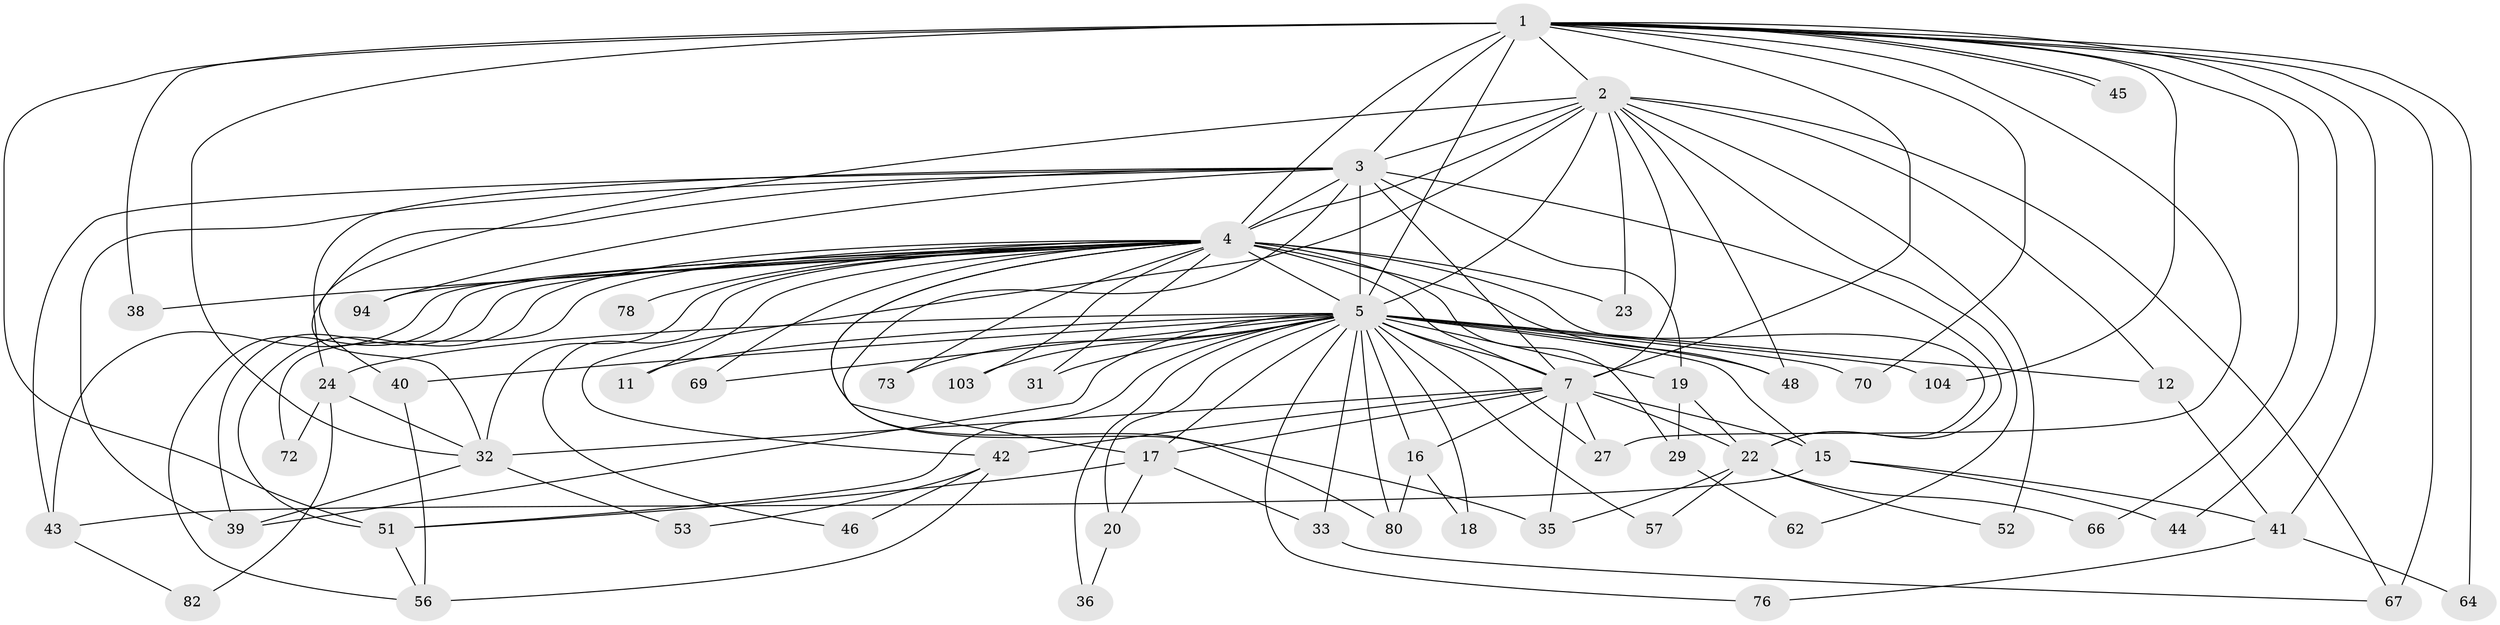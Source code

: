 // original degree distribution, {30: 0.009174311926605505, 17: 0.009174311926605505, 20: 0.009174311926605505, 27: 0.009174311926605505, 18: 0.01834862385321101, 15: 0.009174311926605505, 21: 0.01834862385321101, 22: 0.009174311926605505, 2: 0.5688073394495413, 4: 0.08256880733944955, 5: 0.03669724770642202, 6: 0.027522935779816515, 3: 0.1651376146788991, 9: 0.009174311926605505, 8: 0.01834862385321101}
// Generated by graph-tools (version 1.1) at 2025/13/03/09/25 04:13:55]
// undirected, 54 vertices, 129 edges
graph export_dot {
graph [start="1"]
  node [color=gray90,style=filled];
  1;
  2;
  3;
  4 [super="+8+63+92+99"];
  5 [super="+6+9+90+107+13"];
  7 [super="+34+21"];
  11;
  12;
  15;
  16;
  17;
  18;
  19 [super="+50"];
  20;
  22;
  23;
  24;
  27 [super="+79+77"];
  29;
  31;
  32 [super="+49+88+74"];
  33 [super="+37"];
  35 [super="+106"];
  36;
  38 [super="+58"];
  39 [super="+47"];
  40;
  41 [super="+55"];
  42;
  43 [super="+91"];
  44;
  45;
  46;
  48 [super="+100"];
  51 [super="+61+54+68"];
  52;
  53;
  56 [super="+101+84"];
  57;
  62;
  64;
  66;
  67 [super="+105"];
  69;
  70;
  72;
  73 [super="+96"];
  76;
  78;
  80;
  82;
  94;
  103;
  104;
  1 -- 2;
  1 -- 3;
  1 -- 4 [weight=5];
  1 -- 5 [weight=6];
  1 -- 7 [weight=4];
  1 -- 27;
  1 -- 44;
  1 -- 45;
  1 -- 45;
  1 -- 64;
  1 -- 66;
  1 -- 67;
  1 -- 70;
  1 -- 104;
  1 -- 38;
  1 -- 32;
  1 -- 51;
  1 -- 41;
  2 -- 3;
  2 -- 4 [weight=2];
  2 -- 5 [weight=4];
  2 -- 7;
  2 -- 12;
  2 -- 23;
  2 -- 42;
  2 -- 48;
  2 -- 52;
  2 -- 62;
  2 -- 67;
  2 -- 32;
  3 -- 4 [weight=3];
  3 -- 5 [weight=6];
  3 -- 7;
  3 -- 17;
  3 -- 22;
  3 -- 24;
  3 -- 39;
  3 -- 40;
  3 -- 94;
  3 -- 43;
  3 -- 19;
  4 -- 5 [weight=12];
  4 -- 7 [weight=3];
  4 -- 11;
  4 -- 22;
  4 -- 23;
  4 -- 29;
  4 -- 31;
  4 -- 38 [weight=2];
  4 -- 39;
  4 -- 43;
  4 -- 46;
  4 -- 69;
  4 -- 78 [weight=2];
  4 -- 72;
  4 -- 94;
  4 -- 35;
  4 -- 103;
  4 -- 48;
  4 -- 56;
  4 -- 73;
  4 -- 51;
  4 -- 80;
  4 -- 32;
  5 -- 7 [weight=7];
  5 -- 36;
  5 -- 69;
  5 -- 11;
  5 -- 12 [weight=2];
  5 -- 73 [weight=2];
  5 -- 17;
  5 -- 19 [weight=4];
  5 -- 33 [weight=2];
  5 -- 103;
  5 -- 104;
  5 -- 48;
  5 -- 70;
  5 -- 76;
  5 -- 15;
  5 -- 16;
  5 -- 80;
  5 -- 18;
  5 -- 20;
  5 -- 51 [weight=2];
  5 -- 57;
  5 -- 27;
  5 -- 39;
  5 -- 24;
  5 -- 40;
  5 -- 31;
  7 -- 15;
  7 -- 16;
  7 -- 42;
  7 -- 17;
  7 -- 35;
  7 -- 22;
  7 -- 27 [weight=2];
  7 -- 32 [weight=2];
  12 -- 41;
  15 -- 41;
  15 -- 43;
  15 -- 44;
  16 -- 18;
  16 -- 80;
  17 -- 20;
  17 -- 33;
  17 -- 51;
  19 -- 29;
  19 -- 22;
  20 -- 36;
  22 -- 52;
  22 -- 57;
  22 -- 66;
  22 -- 35;
  24 -- 32;
  24 -- 72;
  24 -- 82;
  29 -- 62;
  32 -- 53;
  32 -- 39;
  33 -- 67;
  40 -- 56;
  41 -- 76;
  41 -- 64;
  42 -- 46;
  42 -- 53;
  42 -- 56;
  43 -- 82;
  51 -- 56;
}
